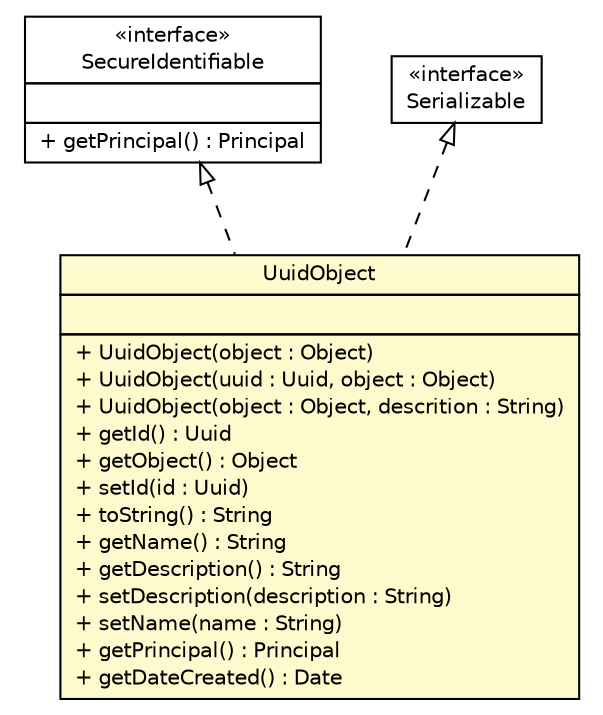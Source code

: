 #!/usr/local/bin/dot
#
# Class diagram 
# Generated by UMLGraph version R5_6 (http://www.umlgraph.org/)
#

digraph G {
	edge [fontname="Helvetica",fontsize=10,labelfontname="Helvetica",labelfontsize=10];
	node [fontname="Helvetica",fontsize=10,shape=plaintext];
	nodesep=0.25;
	ranksep=0.5;
	// sorcer.service.SecureIdentifiable
	c507391 [label=<<table title="sorcer.service.SecureIdentifiable" border="0" cellborder="1" cellspacing="0" cellpadding="2" port="p" href="../../../service/SecureIdentifiable.html">
		<tr><td><table border="0" cellspacing="0" cellpadding="1">
<tr><td align="center" balign="center"> &#171;interface&#187; </td></tr>
<tr><td align="center" balign="center"> SecureIdentifiable </td></tr>
		</table></td></tr>
		<tr><td><table border="0" cellspacing="0" cellpadding="1">
<tr><td align="left" balign="left">  </td></tr>
		</table></td></tr>
		<tr><td><table border="0" cellspacing="0" cellpadding="1">
<tr><td align="left" balign="left"> + getPrincipal() : Principal </td></tr>
		</table></td></tr>
		</table>>, URL="../../../service/SecureIdentifiable.html", fontname="Helvetica", fontcolor="black", fontsize=10.0];
	// sorcer.util.bdb.objects.UuidObject
	c507539 [label=<<table title="sorcer.util.bdb.objects.UuidObject" border="0" cellborder="1" cellspacing="0" cellpadding="2" port="p" bgcolor="lemonChiffon" href="./UuidObject.html">
		<tr><td><table border="0" cellspacing="0" cellpadding="1">
<tr><td align="center" balign="center"> UuidObject </td></tr>
		</table></td></tr>
		<tr><td><table border="0" cellspacing="0" cellpadding="1">
<tr><td align="left" balign="left">  </td></tr>
		</table></td></tr>
		<tr><td><table border="0" cellspacing="0" cellpadding="1">
<tr><td align="left" balign="left"> + UuidObject(object : Object) </td></tr>
<tr><td align="left" balign="left"> + UuidObject(uuid : Uuid, object : Object) </td></tr>
<tr><td align="left" balign="left"> + UuidObject(object : Object, descrition : String) </td></tr>
<tr><td align="left" balign="left"> + getId() : Uuid </td></tr>
<tr><td align="left" balign="left"> + getObject() : Object </td></tr>
<tr><td align="left" balign="left"> + setId(id : Uuid) </td></tr>
<tr><td align="left" balign="left"> + toString() : String </td></tr>
<tr><td align="left" balign="left"> + getName() : String </td></tr>
<tr><td align="left" balign="left"> + getDescription() : String </td></tr>
<tr><td align="left" balign="left"> + setDescription(description : String) </td></tr>
<tr><td align="left" balign="left"> + setName(name : String) </td></tr>
<tr><td align="left" balign="left"> + getPrincipal() : Principal </td></tr>
<tr><td align="left" balign="left"> + getDateCreated() : Date </td></tr>
		</table></td></tr>
		</table>>, URL="./UuidObject.html", fontname="Helvetica", fontcolor="black", fontsize=10.0];
	//sorcer.util.bdb.objects.UuidObject implements sorcer.service.SecureIdentifiable
	c507391:p -> c507539:p [dir=back,arrowtail=empty,style=dashed];
	//sorcer.util.bdb.objects.UuidObject implements java.io.Serializable
	c507856:p -> c507539:p [dir=back,arrowtail=empty,style=dashed];
	// java.io.Serializable
	c507856 [label=<<table title="java.io.Serializable" border="0" cellborder="1" cellspacing="0" cellpadding="2" port="p" href="http://docs.oracle.com/javase/7/docs/api/java/io/Serializable.html">
		<tr><td><table border="0" cellspacing="0" cellpadding="1">
<tr><td align="center" balign="center"> &#171;interface&#187; </td></tr>
<tr><td align="center" balign="center"> Serializable </td></tr>
		</table></td></tr>
		</table>>, URL="http://docs.oracle.com/javase/7/docs/api/java/io/Serializable.html", fontname="Helvetica", fontcolor="black", fontsize=10.0];
}

